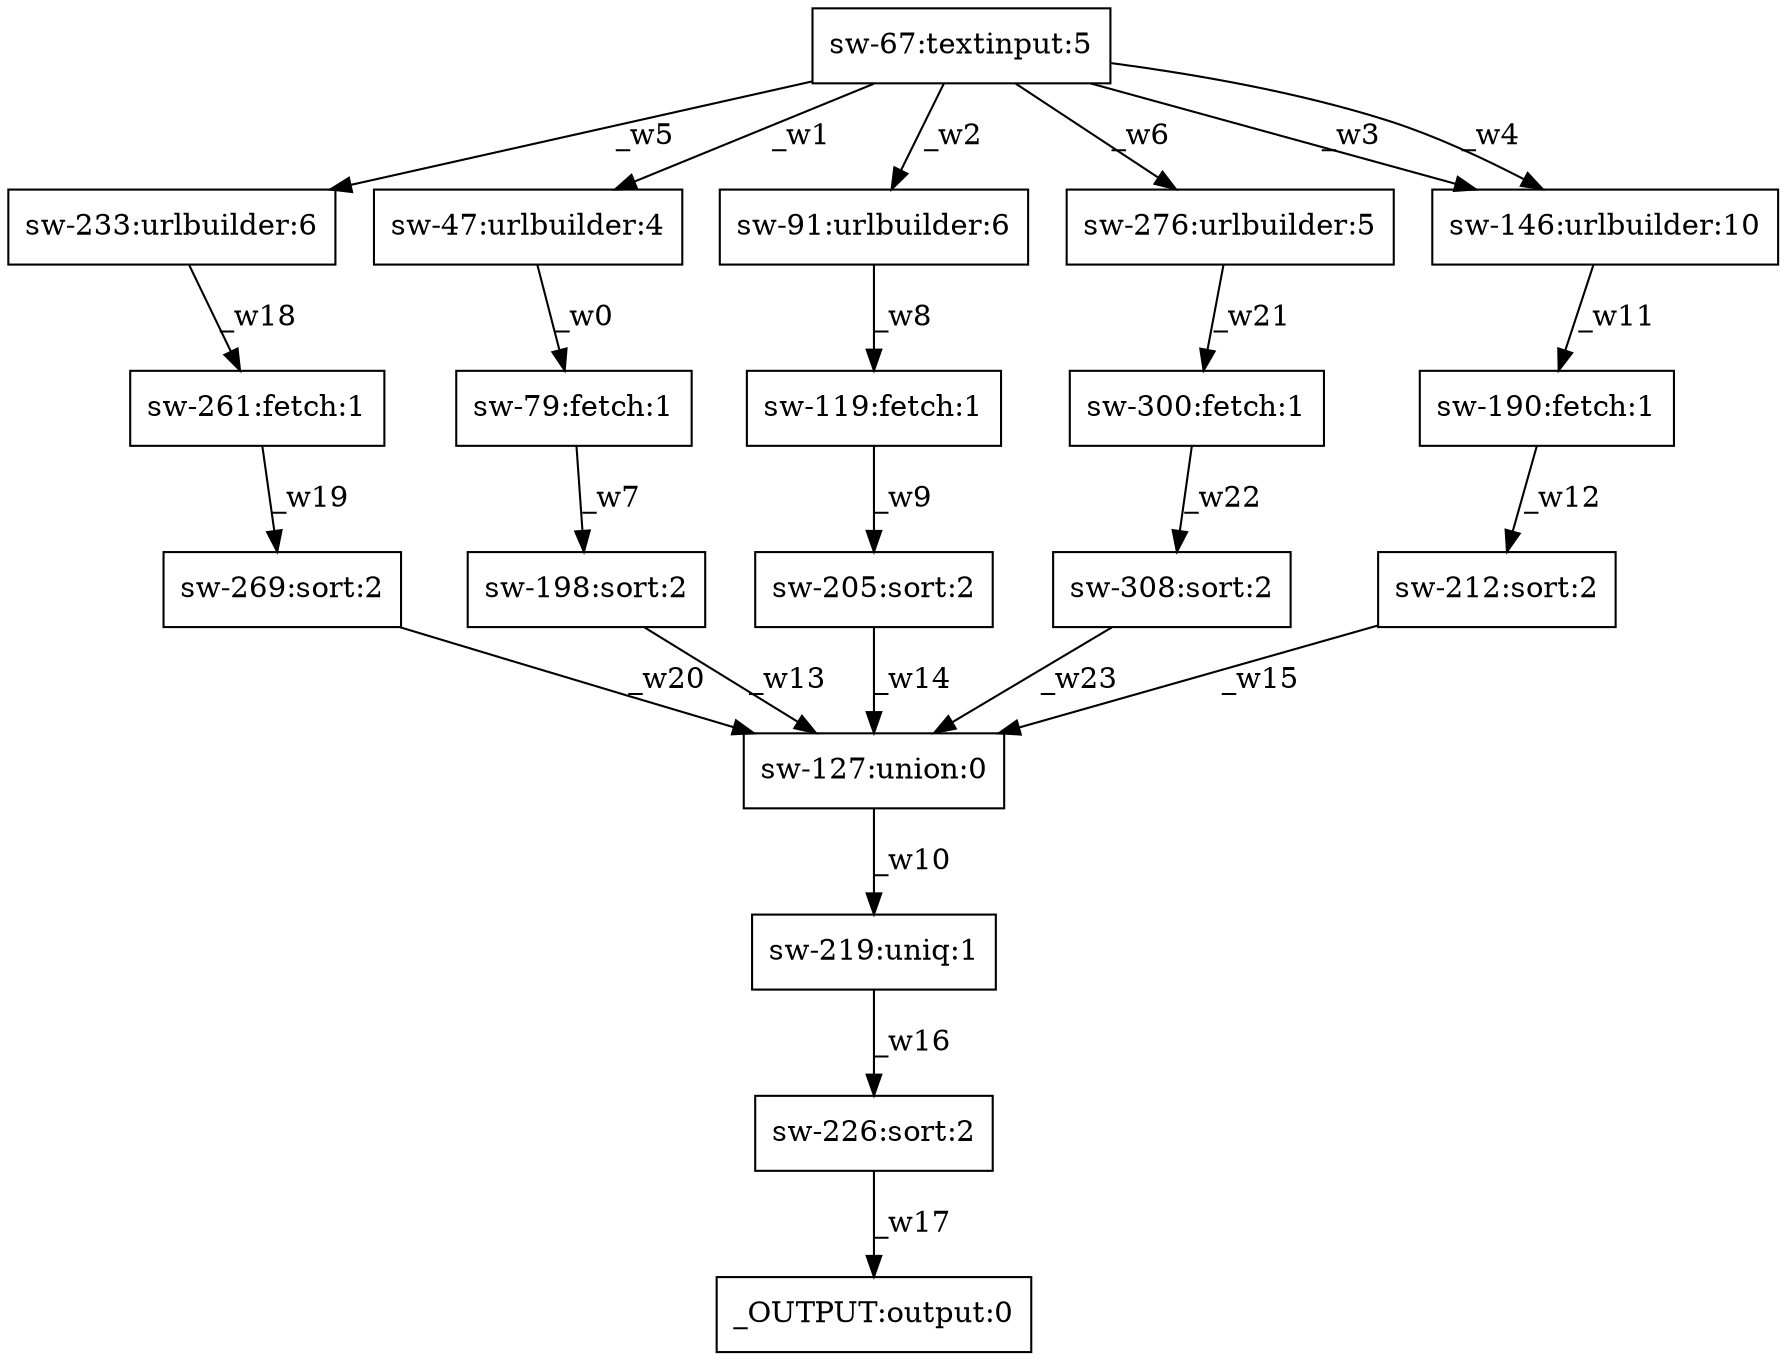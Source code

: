 digraph test1 { node [shape=box] "_OUTPUT" [label="_OUTPUT:output:0"];"sw-190" [label="sw-190:fetch:1"];"sw-219" [label="sw-219:uniq:1"];"sw-119" [label="sw-119:fetch:1"];"sw-233" [label="sw-233:urlbuilder:6"];"sw-79" [label="sw-79:fetch:1"];"sw-127" [label="sw-127:union:0"];"sw-212" [label="sw-212:sort:2"];"sw-308" [label="sw-308:sort:2"];"sw-47" [label="sw-47:urlbuilder:4"];"sw-300" [label="sw-300:fetch:1"];"sw-67" [label="sw-67:textinput:5"];"sw-205" [label="sw-205:sort:2"];"sw-91" [label="sw-91:urlbuilder:6"];"sw-269" [label="sw-269:sort:2"];"sw-276" [label="sw-276:urlbuilder:5"];"sw-146" [label="sw-146:urlbuilder:10"];"sw-261" [label="sw-261:fetch:1"];"sw-226" [label="sw-226:sort:2"];"sw-198" [label="sw-198:sort:2"];"sw-47" -> "sw-79" [label="_w0"];"sw-67" -> "sw-47" [label="_w1"];"sw-67" -> "sw-91" [label="_w2"];"sw-67" -> "sw-146" [label="_w3"];"sw-67" -> "sw-146" [label="_w4"];"sw-67" -> "sw-233" [label="_w5"];"sw-67" -> "sw-276" [label="_w6"];"sw-79" -> "sw-198" [label="_w7"];"sw-91" -> "sw-119" [label="_w8"];"sw-119" -> "sw-205" [label="_w9"];"sw-127" -> "sw-219" [label="_w10"];"sw-146" -> "sw-190" [label="_w11"];"sw-190" -> "sw-212" [label="_w12"];"sw-198" -> "sw-127" [label="_w13"];"sw-205" -> "sw-127" [label="_w14"];"sw-212" -> "sw-127" [label="_w15"];"sw-219" -> "sw-226" [label="_w16"];"sw-226" -> "_OUTPUT" [label="_w17"];"sw-233" -> "sw-261" [label="_w18"];"sw-261" -> "sw-269" [label="_w19"];"sw-269" -> "sw-127" [label="_w20"];"sw-276" -> "sw-300" [label="_w21"];"sw-300" -> "sw-308" [label="_w22"];"sw-308" -> "sw-127" [label="_w23"];}